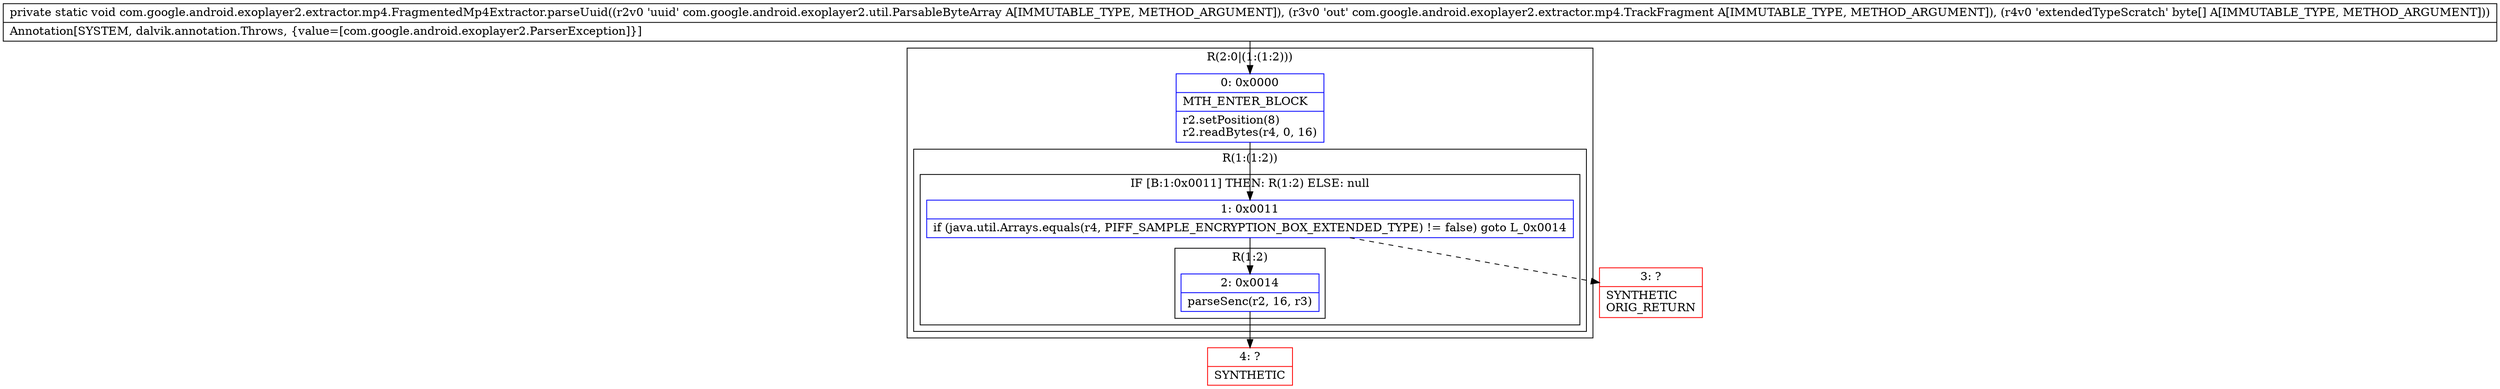 digraph "CFG forcom.google.android.exoplayer2.extractor.mp4.FragmentedMp4Extractor.parseUuid(Lcom\/google\/android\/exoplayer2\/util\/ParsableByteArray;Lcom\/google\/android\/exoplayer2\/extractor\/mp4\/TrackFragment;[B)V" {
subgraph cluster_Region_297129543 {
label = "R(2:0|(1:(1:2)))";
node [shape=record,color=blue];
Node_0 [shape=record,label="{0\:\ 0x0000|MTH_ENTER_BLOCK\l|r2.setPosition(8)\lr2.readBytes(r4, 0, 16)\l}"];
subgraph cluster_Region_1769452170 {
label = "R(1:(1:2))";
node [shape=record,color=blue];
subgraph cluster_IfRegion_992406243 {
label = "IF [B:1:0x0011] THEN: R(1:2) ELSE: null";
node [shape=record,color=blue];
Node_1 [shape=record,label="{1\:\ 0x0011|if (java.util.Arrays.equals(r4, PIFF_SAMPLE_ENCRYPTION_BOX_EXTENDED_TYPE) != false) goto L_0x0014\l}"];
subgraph cluster_Region_596292591 {
label = "R(1:2)";
node [shape=record,color=blue];
Node_2 [shape=record,label="{2\:\ 0x0014|parseSenc(r2, 16, r3)\l}"];
}
}
}
}
Node_3 [shape=record,color=red,label="{3\:\ ?|SYNTHETIC\lORIG_RETURN\l}"];
Node_4 [shape=record,color=red,label="{4\:\ ?|SYNTHETIC\l}"];
MethodNode[shape=record,label="{private static void com.google.android.exoplayer2.extractor.mp4.FragmentedMp4Extractor.parseUuid((r2v0 'uuid' com.google.android.exoplayer2.util.ParsableByteArray A[IMMUTABLE_TYPE, METHOD_ARGUMENT]), (r3v0 'out' com.google.android.exoplayer2.extractor.mp4.TrackFragment A[IMMUTABLE_TYPE, METHOD_ARGUMENT]), (r4v0 'extendedTypeScratch' byte[] A[IMMUTABLE_TYPE, METHOD_ARGUMENT]))  | Annotation[SYSTEM, dalvik.annotation.Throws, \{value=[com.google.android.exoplayer2.ParserException]\}]\l}"];
MethodNode -> Node_0;
Node_0 -> Node_1;
Node_1 -> Node_2;
Node_1 -> Node_3[style=dashed];
Node_2 -> Node_4;
}

